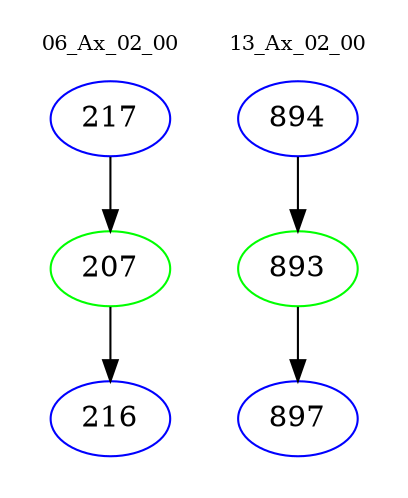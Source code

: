 digraph{
subgraph cluster_0 {
color = white
label = "06_Ax_02_00";
fontsize=10;
T0_217 [label="217", color="blue"]
T0_217 -> T0_207 [color="black"]
T0_207 [label="207", color="green"]
T0_207 -> T0_216 [color="black"]
T0_216 [label="216", color="blue"]
}
subgraph cluster_1 {
color = white
label = "13_Ax_02_00";
fontsize=10;
T1_894 [label="894", color="blue"]
T1_894 -> T1_893 [color="black"]
T1_893 [label="893", color="green"]
T1_893 -> T1_897 [color="black"]
T1_897 [label="897", color="blue"]
}
}
